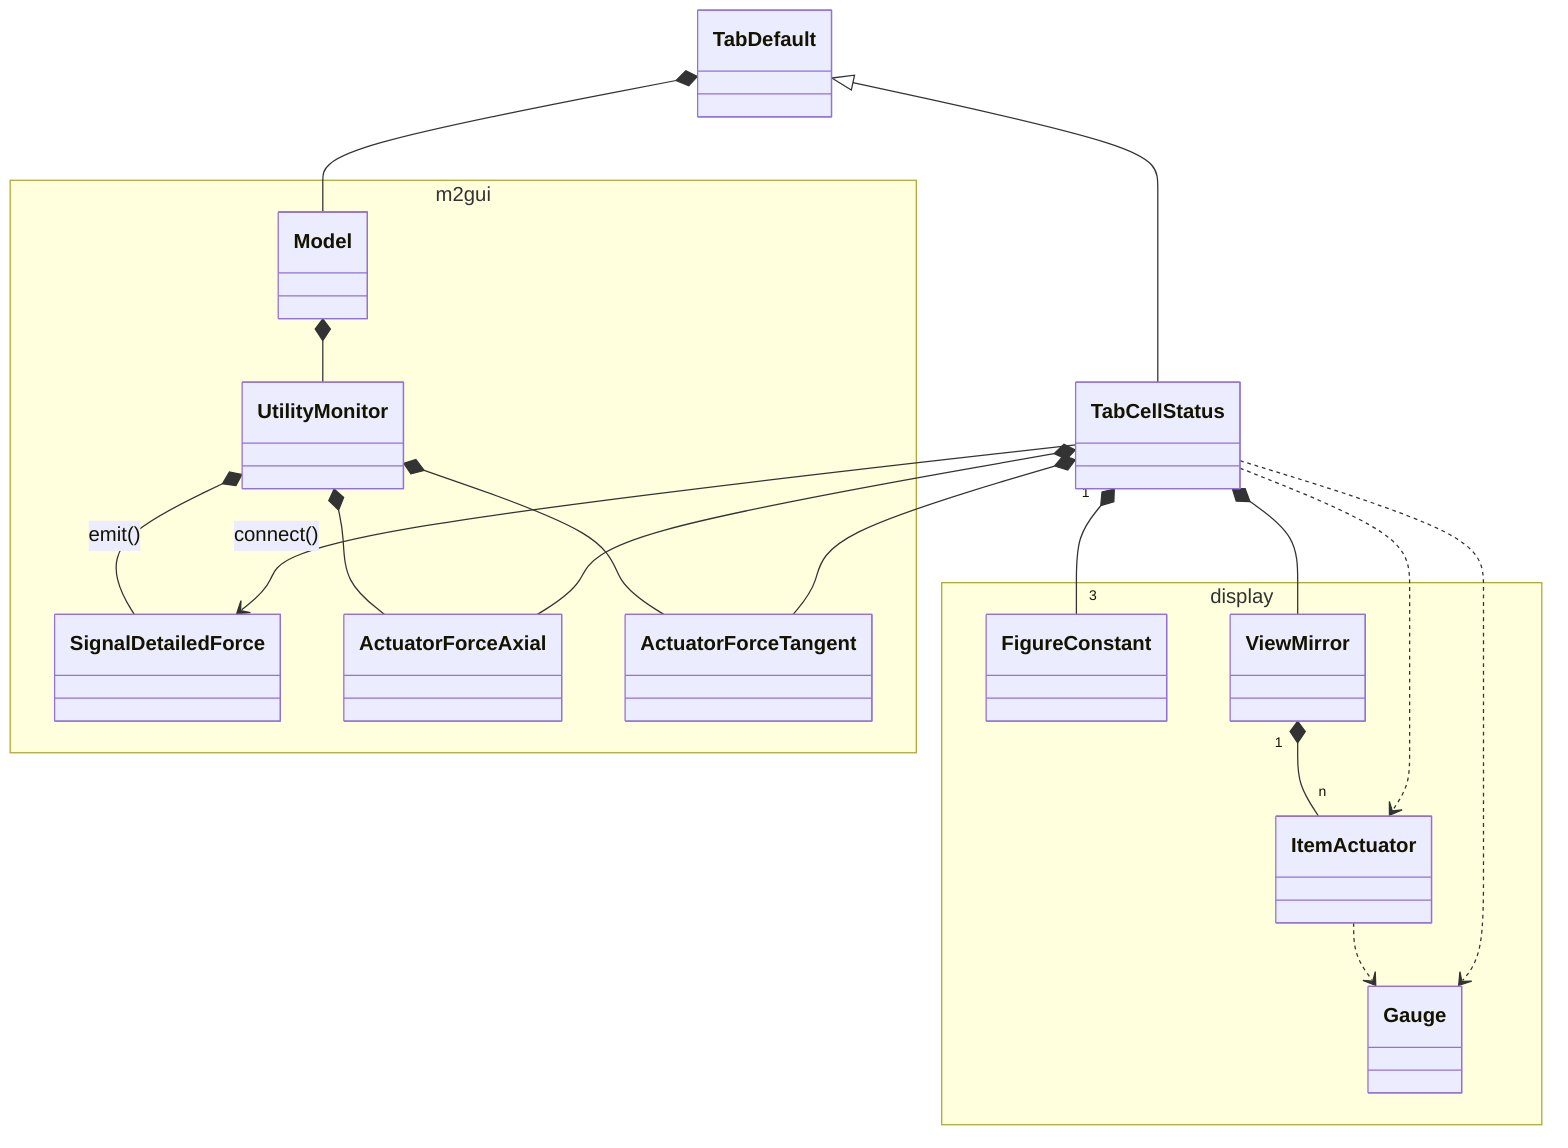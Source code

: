 classDiagram
namespace m2gui {
  class Model
  class UtilityMonitor
  class SignalDetailedForce
  class ActuatorForceAxial
  class ActuatorForceTangent
}

Model *-- UtilityMonitor
UtilityMonitor *-- SignalDetailedForce : emit()
UtilityMonitor *-- ActuatorForceAxial
UtilityMonitor *-- ActuatorForceTangent

namespace display {
  class FigureConstant
  class ViewMirror
  class ItemActuator
  class Gauge
}

ViewMirror "1" *-- "n" ItemActuator
ItemActuator ..> Gauge

TabDefault *-- Model
TabDefault <|-- TabCellStatus

TabCellStatus *-- ViewMirror
TabCellStatus "1" *-- "3" FigureConstant
TabCellStatus ..> Gauge
TabCellStatus ..> ItemActuator

TabCellStatus --> SignalDetailedForce : connect()
TabCellStatus *-- ActuatorForceAxial
TabCellStatus *-- ActuatorForceTangent